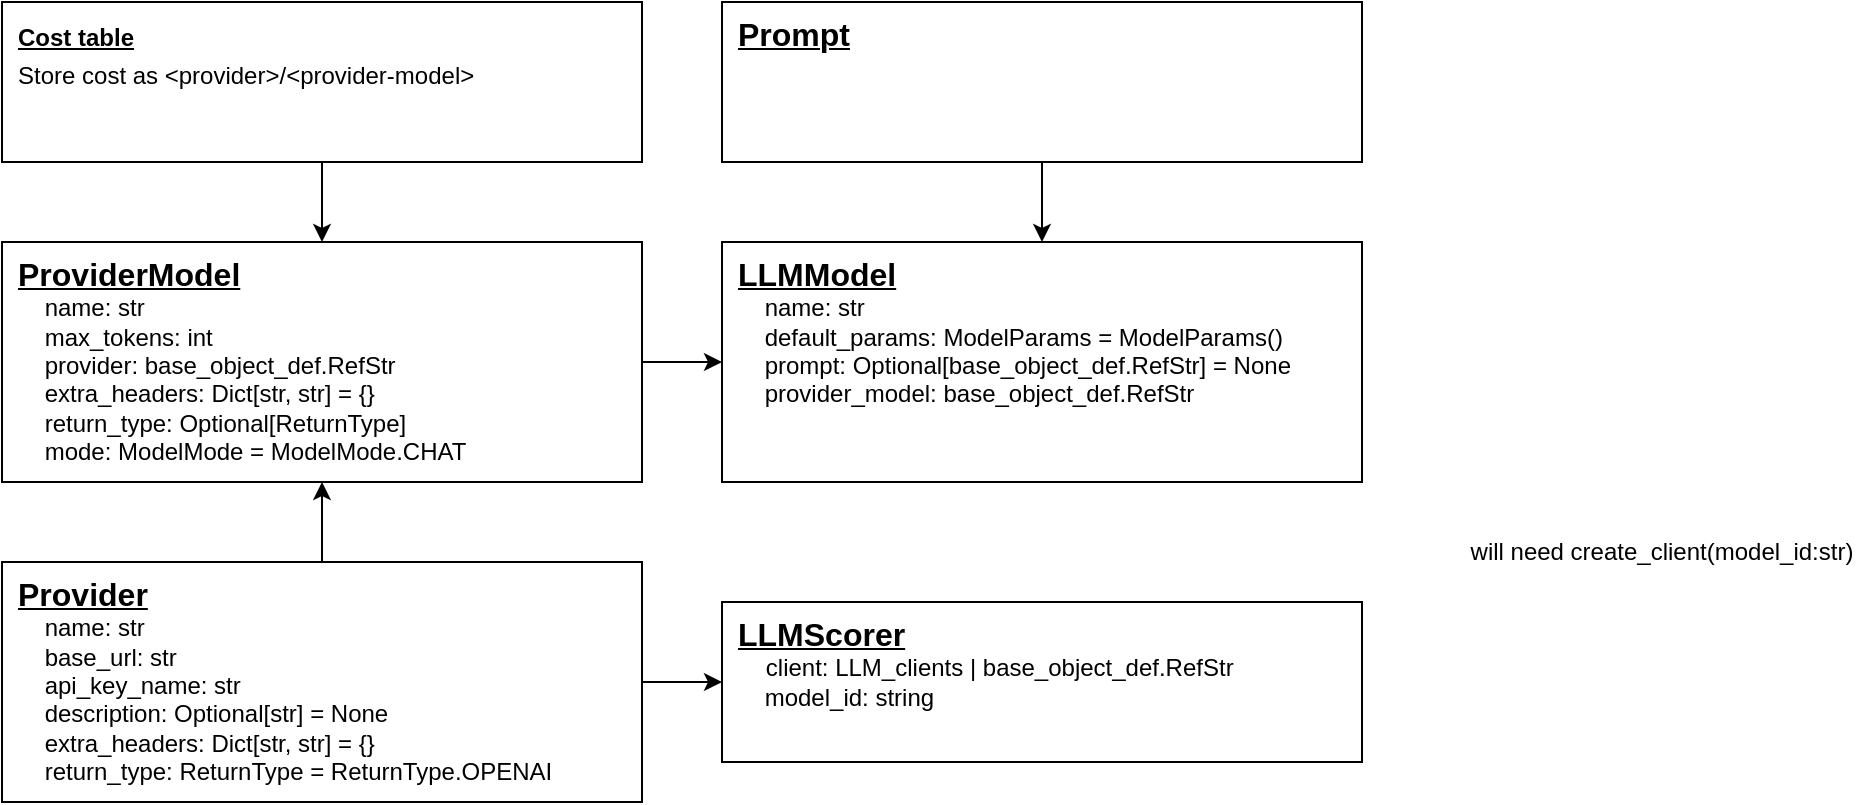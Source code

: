 <mxfile>
    <diagram id="yDT9HqhdNcUJ5kFNPOZ4" name="Page-1">
        <mxGraphModel dx="-54" dy="503" grid="1" gridSize="10" guides="1" tooltips="1" connect="1" arrows="1" fold="1" page="1" pageScale="1" pageWidth="850" pageHeight="1100" math="0" shadow="0">
            <root>
                <mxCell id="0"/>
                <mxCell id="1" parent="0"/>
                <mxCell id="18" style="edgeStyle=none;html=1;fontSize=16;" parent="1" source="2" target="13" edge="1">
                    <mxGeometry relative="1" as="geometry"/>
                </mxCell>
                <mxCell id="26" style="edgeStyle=none;html=1;entryX=0.5;entryY=1;entryDx=0;entryDy=0;" parent="1" source="2" target="6" edge="1">
                    <mxGeometry relative="1" as="geometry"/>
                </mxCell>
                <mxCell id="2" value="&lt;u&gt;&lt;b&gt;&lt;font style=&quot;font-size: 16px;&quot;&gt;Provider&lt;/font&gt;&lt;/b&gt;&lt;/u&gt;&lt;br&gt;&lt;div style=&quot;&quot;&gt;&amp;nbsp; &amp;nbsp; name: str&lt;/div&gt;&lt;div style=&quot;&quot;&gt;&amp;nbsp; &amp;nbsp; base_url: str&lt;/div&gt;&lt;div style=&quot;&quot;&gt;&lt;span style=&quot;background-color: initial;&quot;&gt;&amp;nbsp; &amp;nbsp; api_key_name: str&lt;/span&gt;&lt;br&gt;&lt;/div&gt;&lt;div style=&quot;&quot;&gt;&amp;nbsp; &amp;nbsp; description: Optional[str] = None&lt;/div&gt;&lt;div style=&quot;&quot;&gt;&amp;nbsp; &amp;nbsp; extra_headers: Dict[str, str] = {}&lt;/div&gt;&lt;div style=&quot;&quot;&gt;&amp;nbsp; &amp;nbsp; return_type: ReturnType = ReturnType.OPENAI&lt;/div&gt;" style="whiteSpace=wrap;html=1;verticalAlign=top;align=left;spacingLeft=6;" parent="1" vertex="1">
                    <mxGeometry x="880" y="400" width="320" height="120" as="geometry"/>
                </mxCell>
                <mxCell id="27" style="edgeStyle=none;html=1;entryX=0;entryY=0.5;entryDx=0;entryDy=0;" parent="1" source="6" target="21" edge="1">
                    <mxGeometry relative="1" as="geometry"/>
                </mxCell>
                <mxCell id="6" value="&lt;span style=&quot;&quot;&gt;&lt;b style=&quot;text-decoration-line: underline;&quot;&gt;&lt;font style=&quot;font-size: 16px;&quot;&gt;ProviderModel&lt;/font&gt;&lt;/b&gt;&lt;br&gt;&lt;div style=&quot;&quot;&gt;&amp;nbsp; &amp;nbsp; name: str&lt;/div&gt;&lt;div style=&quot;&quot;&gt;&amp;nbsp; &amp;nbsp; max_tokens: int&lt;/div&gt;&lt;div style=&quot;&quot;&gt;&amp;nbsp; &amp;nbsp; provider: base_object_def.RefStr&lt;/div&gt;&lt;div style=&quot;&quot;&gt;&amp;nbsp; &amp;nbsp; extra_headers: Dict[str, str] = {}&lt;/div&gt;&lt;div style=&quot;&quot;&gt;&amp;nbsp; &amp;nbsp; return_type: Optional[ReturnType]&amp;nbsp;&lt;/div&gt;&lt;div style=&quot;&quot;&gt;&amp;nbsp; &amp;nbsp; mode: ModelMode = ModelMode.CHAT&lt;/div&gt;&lt;/span&gt;" style="whiteSpace=wrap;html=1;verticalAlign=top;align=left;spacingLeft=6;" parent="1" vertex="1">
                    <mxGeometry x="880" y="240" width="320" height="120" as="geometry"/>
                </mxCell>
                <mxCell id="24" style="edgeStyle=none;html=1;entryX=0.5;entryY=0;entryDx=0;entryDy=0;" parent="1" source="8" target="21" edge="1">
                    <mxGeometry relative="1" as="geometry"/>
                </mxCell>
                <mxCell id="8" value="&lt;u&gt;&lt;b&gt;&lt;font style=&quot;font-size: 16px;&quot;&gt;Prompt&lt;/font&gt;&lt;/b&gt;&lt;/u&gt;&lt;br&gt;&lt;div style=&quot;&quot;&gt;&amp;nbsp;&lt;/div&gt;" style="whiteSpace=wrap;html=1;verticalAlign=top;align=left;spacingLeft=6;" parent="1" vertex="1">
                    <mxGeometry x="1240" y="120" width="320" height="80" as="geometry"/>
                </mxCell>
                <mxCell id="13" value="&lt;span style=&quot;&quot;&gt;&lt;b style=&quot;font-size: 16px;&quot;&gt;&lt;u&gt;LLMScorer&lt;br&gt;&lt;/u&gt;&lt;/b&gt;&lt;/span&gt;&lt;font size=&quot;1&quot;&gt;&amp;nbsp; &amp;nbsp; &amp;nbsp;&lt;/font&gt;&lt;span style=&quot;background-color: initial;&quot;&gt;client: LLM_clients | base_object_def.RefStr&lt;/span&gt;&lt;br&gt;&lt;font style=&quot;font-size: 12px;&quot;&gt;&amp;nbsp; &amp;nbsp; model_id: string&lt;/font&gt;&lt;span style=&quot;background-color: initial;&quot;&gt;&lt;font style=&quot;font-size: 12px;&quot;&gt;&lt;br&gt;&lt;/font&gt;&lt;br&gt;&lt;/span&gt;" style="whiteSpace=wrap;html=1;verticalAlign=top;align=left;spacingLeft=6;" parent="1" vertex="1">
                    <mxGeometry x="1240" y="420" width="320" height="80" as="geometry"/>
                </mxCell>
                <mxCell id="21" value="&lt;span style=&quot;&quot;&gt;&lt;b style=&quot;text-decoration-line: underline;&quot;&gt;&lt;font style=&quot;font-size: 16px;&quot;&gt;LLMModel&lt;/font&gt;&lt;/b&gt;&lt;br&gt;&lt;div style=&quot;&quot;&gt;&amp;nbsp; &amp;nbsp; name: str&lt;/div&gt;&lt;div style=&quot;&quot;&gt;&amp;nbsp; &amp;nbsp; default_params: ModelParams = ModelParams()&lt;/div&gt;&lt;div style=&quot;&quot;&gt;&amp;nbsp; &amp;nbsp; prompt: Optional[base_object_def.RefStr] = None&lt;/div&gt;&lt;div style=&quot;&quot;&gt;&amp;nbsp; &amp;nbsp; provider_model: base_object_def.RefStr&lt;/div&gt;&lt;/span&gt;" style="whiteSpace=wrap;html=1;verticalAlign=top;align=left;spacingLeft=6;" parent="1" vertex="1">
                    <mxGeometry x="1240" y="240" width="320" height="120" as="geometry"/>
                </mxCell>
                <mxCell id="29" style="edgeStyle=none;html=1;entryX=0.5;entryY=0;entryDx=0;entryDy=0;" parent="1" source="28" target="6" edge="1">
                    <mxGeometry relative="1" as="geometry"/>
                </mxCell>
                <mxCell id="28" value="&lt;span style=&quot;font-size: 16px;&quot;&gt;&lt;span style=&quot;font-size: 12px;&quot;&gt;&lt;u style=&quot;font-weight: bold;&quot;&gt;Cost table&lt;/u&gt;&lt;br&gt;Store cost as &amp;lt;provider&amp;gt;/&amp;lt;provider-model&amp;gt;&lt;br&gt;&lt;/span&gt;&lt;/span&gt;" style="whiteSpace=wrap;html=1;verticalAlign=top;align=left;spacingLeft=6;" parent="1" vertex="1">
                    <mxGeometry x="880" y="120" width="320" height="80" as="geometry"/>
                </mxCell>
                <mxCell id="33" value="will need create_client(model_id:str)" style="text;strokeColor=none;align=center;fillColor=none;html=1;verticalAlign=middle;whiteSpace=wrap;rounded=0;fontSize=12;" parent="1" vertex="1">
                    <mxGeometry x="1610" y="330" width="200" height="130" as="geometry"/>
                </mxCell>
            </root>
        </mxGraphModel>
    </diagram>
</mxfile>